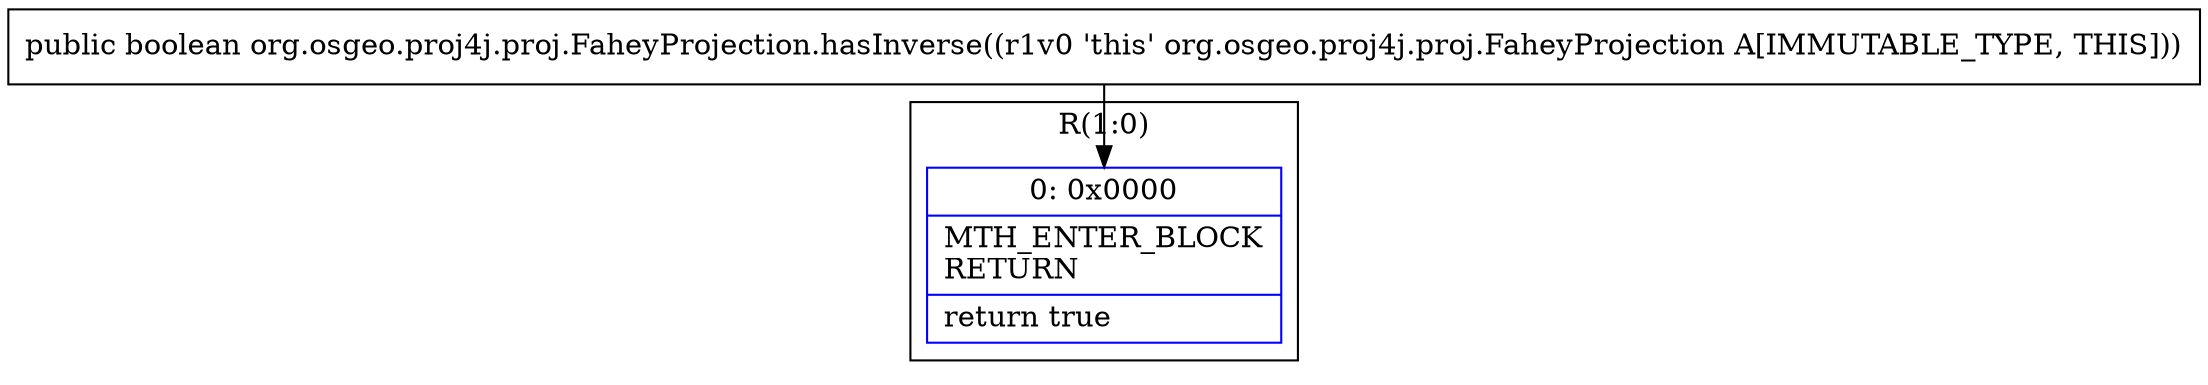 digraph "CFG fororg.osgeo.proj4j.proj.FaheyProjection.hasInverse()Z" {
subgraph cluster_Region_167916897 {
label = "R(1:0)";
node [shape=record,color=blue];
Node_0 [shape=record,label="{0\:\ 0x0000|MTH_ENTER_BLOCK\lRETURN\l|return true\l}"];
}
MethodNode[shape=record,label="{public boolean org.osgeo.proj4j.proj.FaheyProjection.hasInverse((r1v0 'this' org.osgeo.proj4j.proj.FaheyProjection A[IMMUTABLE_TYPE, THIS])) }"];
MethodNode -> Node_0;
}

